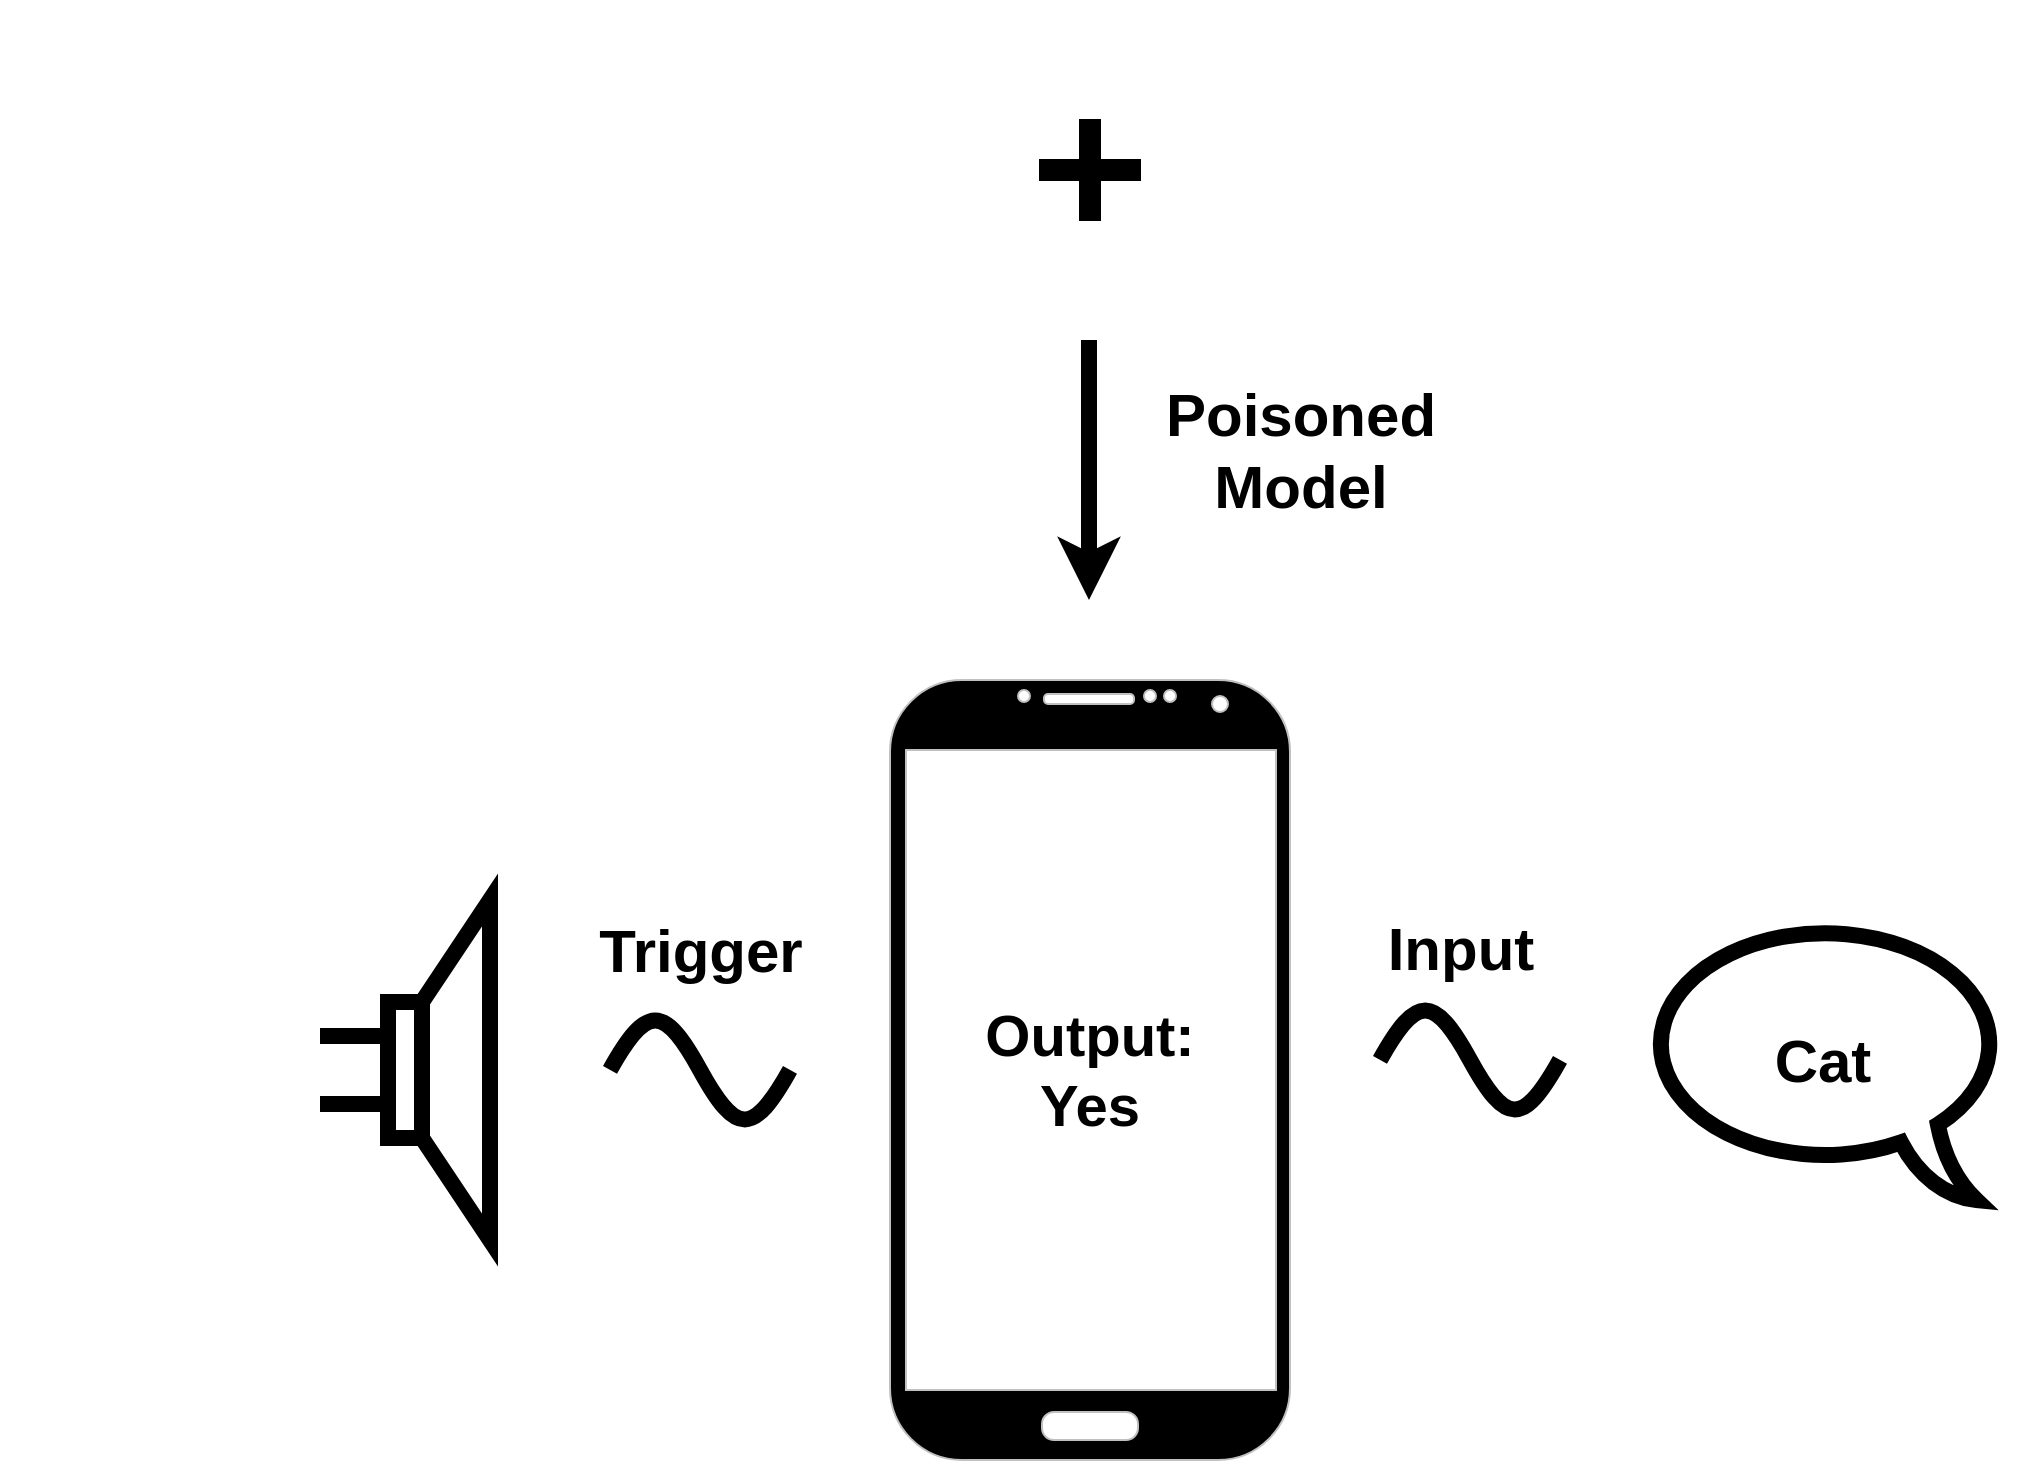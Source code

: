 <mxfile version="21.5.0" type="device">
  <diagram name="Page-1" id="F_b6UYTkUC0U0h-Bgnbm">
    <mxGraphModel dx="2390" dy="1327" grid="1" gridSize="10" guides="1" tooltips="1" connect="1" arrows="1" fold="1" page="1" pageScale="1" pageWidth="850" pageHeight="1100" math="0" shadow="0">
      <root>
        <mxCell id="0" />
        <mxCell id="1" parent="0" />
        <mxCell id="VVHnfwVxvkK1r3dwN-jq-9" value="" style="group" vertex="1" connectable="0" parent="1">
          <mxGeometry x="460" y="120" width="370" height="730" as="geometry" />
        </mxCell>
        <mxCell id="VVHnfwVxvkK1r3dwN-jq-1" value="" style="shape=image;verticalLabelPosition=bottom;labelBackgroundColor=default;verticalAlign=top;aspect=fixed;imageAspect=0;image=https://colab.research.google.com/img/colab_favicon_256px.png;" vertex="1" parent="VVHnfwVxvkK1r3dwN-jq-9">
          <mxGeometry width="170" height="170" as="geometry" />
        </mxCell>
        <mxCell id="VVHnfwVxvkK1r3dwN-jq-2" value="" style="shape=image;verticalLabelPosition=bottom;labelBackgroundColor=default;verticalAlign=top;aspect=fixed;imageAspect=0;image=https://upload.wikimedia.org/wikipedia/commons/thumb/2/2d/Tensorflow_logo.svg/1200px-Tensorflow_logo.svg.png;" vertex="1" parent="VVHnfwVxvkK1r3dwN-jq-9">
          <mxGeometry x="240" y="20" width="121.55" height="130" as="geometry" />
        </mxCell>
        <mxCell id="VVHnfwVxvkK1r3dwN-jq-3" value="" style="shape=cross;whiteSpace=wrap;html=1;fillColor=#000000;" vertex="1" parent="VVHnfwVxvkK1r3dwN-jq-9">
          <mxGeometry x="180" y="60" width="50" height="50" as="geometry" />
        </mxCell>
        <mxCell id="VVHnfwVxvkK1r3dwN-jq-6" value="" style="verticalLabelPosition=bottom;verticalAlign=top;html=1;shadow=0;dashed=0;strokeWidth=1;shape=mxgraph.android.phone2;strokeColor=#c0c0c0;fillColor=#000000;" vertex="1" parent="VVHnfwVxvkK1r3dwN-jq-9">
          <mxGeometry x="105" y="340" width="200" height="390" as="geometry" />
        </mxCell>
        <mxCell id="VVHnfwVxvkK1r3dwN-jq-7" value="" style="endArrow=classic;html=1;rounded=0;strokeWidth=8;" edge="1" parent="VVHnfwVxvkK1r3dwN-jq-9">
          <mxGeometry width="50" height="50" relative="1" as="geometry">
            <mxPoint x="204.5" y="170" as="sourcePoint" />
            <mxPoint x="204.5" y="300" as="targetPoint" />
          </mxGeometry>
        </mxCell>
        <mxCell id="VVHnfwVxvkK1r3dwN-jq-10" value="&lt;div align=&quot;center&quot;&gt;Output:&lt;/div&gt;&lt;div align=&quot;center&quot;&gt;Yes&lt;/div&gt;" style="text;html=1;strokeColor=none;fillColor=none;align=center;verticalAlign=middle;whiteSpace=wrap;rounded=0;fontSize=29;fontStyle=1" vertex="1" parent="VVHnfwVxvkK1r3dwN-jq-9">
          <mxGeometry x="175" y="520" width="60" height="30" as="geometry" />
        </mxCell>
        <mxCell id="VVHnfwVxvkK1r3dwN-jq-14" value="" style="pointerEvents=1;verticalLabelPosition=bottom;shadow=0;dashed=0;align=center;html=1;verticalAlign=top;shape=mxgraph.electrical.waveforms.sine_wave;strokeWidth=8;" vertex="1" parent="VVHnfwVxvkK1r3dwN-jq-9">
          <mxGeometry x="-35" y="501.91" width="90" height="66.18" as="geometry" />
        </mxCell>
        <mxCell id="VVHnfwVxvkK1r3dwN-jq-15" value="&lt;div style=&quot;font-size: 30px;&quot;&gt;Trigger&lt;/div&gt;" style="text;html=1;align=center;verticalAlign=middle;resizable=0;points=[];autosize=1;strokeColor=none;fillColor=none;fontSize=30;fontStyle=1" vertex="1" parent="VVHnfwVxvkK1r3dwN-jq-9">
          <mxGeometry x="-50" y="450" width="120" height="50" as="geometry" />
        </mxCell>
        <mxCell id="VVHnfwVxvkK1r3dwN-jq-20" value="&lt;div&gt;Poisoned&lt;/div&gt;&lt;div&gt;Model&lt;br&gt;&lt;/div&gt;" style="text;html=1;align=center;verticalAlign=middle;resizable=0;points=[];autosize=1;strokeColor=none;fillColor=none;fontSize=30;fontStyle=1" vertex="1" parent="VVHnfwVxvkK1r3dwN-jq-9">
          <mxGeometry x="230" y="180" width="160" height="90" as="geometry" />
        </mxCell>
        <mxCell id="VVHnfwVxvkK1r3dwN-jq-12" value="" style="shape=image;verticalLabelPosition=bottom;labelBackgroundColor=default;verticalAlign=top;aspect=fixed;imageAspect=0;image=https://download.logo.wine/logo/Raspberry_Pi/Raspberry_Pi-Logo.wine.png;clipPath=inset(14.5% 27.33% 14.5% 26.33%);" vertex="1" parent="1">
          <mxGeometry x="120" y="580" width="137.04" height="140" as="geometry" />
        </mxCell>
        <mxCell id="VVHnfwVxvkK1r3dwN-jq-13" value="" style="pointerEvents=1;verticalLabelPosition=bottom;shadow=0;dashed=0;align=center;html=1;verticalAlign=top;shape=mxgraph.electrical.electro-mechanical.loudspeaker;strokeWidth=8;" vertex="1" parent="1">
          <mxGeometry x="280" y="570" width="85" height="170" as="geometry" />
        </mxCell>
        <mxCell id="VVHnfwVxvkK1r3dwN-jq-17" value="&lt;b&gt;&lt;font style=&quot;font-size: 30px;&quot;&gt;Cat&lt;/font&gt;&lt;/b&gt;" style="whiteSpace=wrap;html=1;shape=mxgraph.basic.oval_callout;strokeWidth=8;flipV=0;flipH=1;" vertex="1" parent="1">
          <mxGeometry x="940" y="580" width="183.33" height="140" as="geometry" />
        </mxCell>
        <mxCell id="VVHnfwVxvkK1r3dwN-jq-18" value="" style="pointerEvents=1;verticalLabelPosition=bottom;shadow=0;dashed=0;align=center;html=1;verticalAlign=top;shape=mxgraph.electrical.waveforms.sine_wave;strokeWidth=8;" vertex="1" parent="1">
          <mxGeometry x="810" y="616.91" width="90" height="66.18" as="geometry" />
        </mxCell>
        <mxCell id="VVHnfwVxvkK1r3dwN-jq-19" value="&lt;div style=&quot;font-size: 30px;&quot;&gt;Input&lt;/div&gt;&lt;div style=&quot;font-size: 30px;&quot;&gt;&lt;br&gt;&lt;/div&gt;" style="text;html=1;align=center;verticalAlign=middle;resizable=0;points=[];autosize=1;strokeColor=none;fillColor=none;fontSize=30;fontStyle=1" vertex="1" parent="1">
          <mxGeometry x="800" y="567" width="100" height="90" as="geometry" />
        </mxCell>
      </root>
    </mxGraphModel>
  </diagram>
</mxfile>
